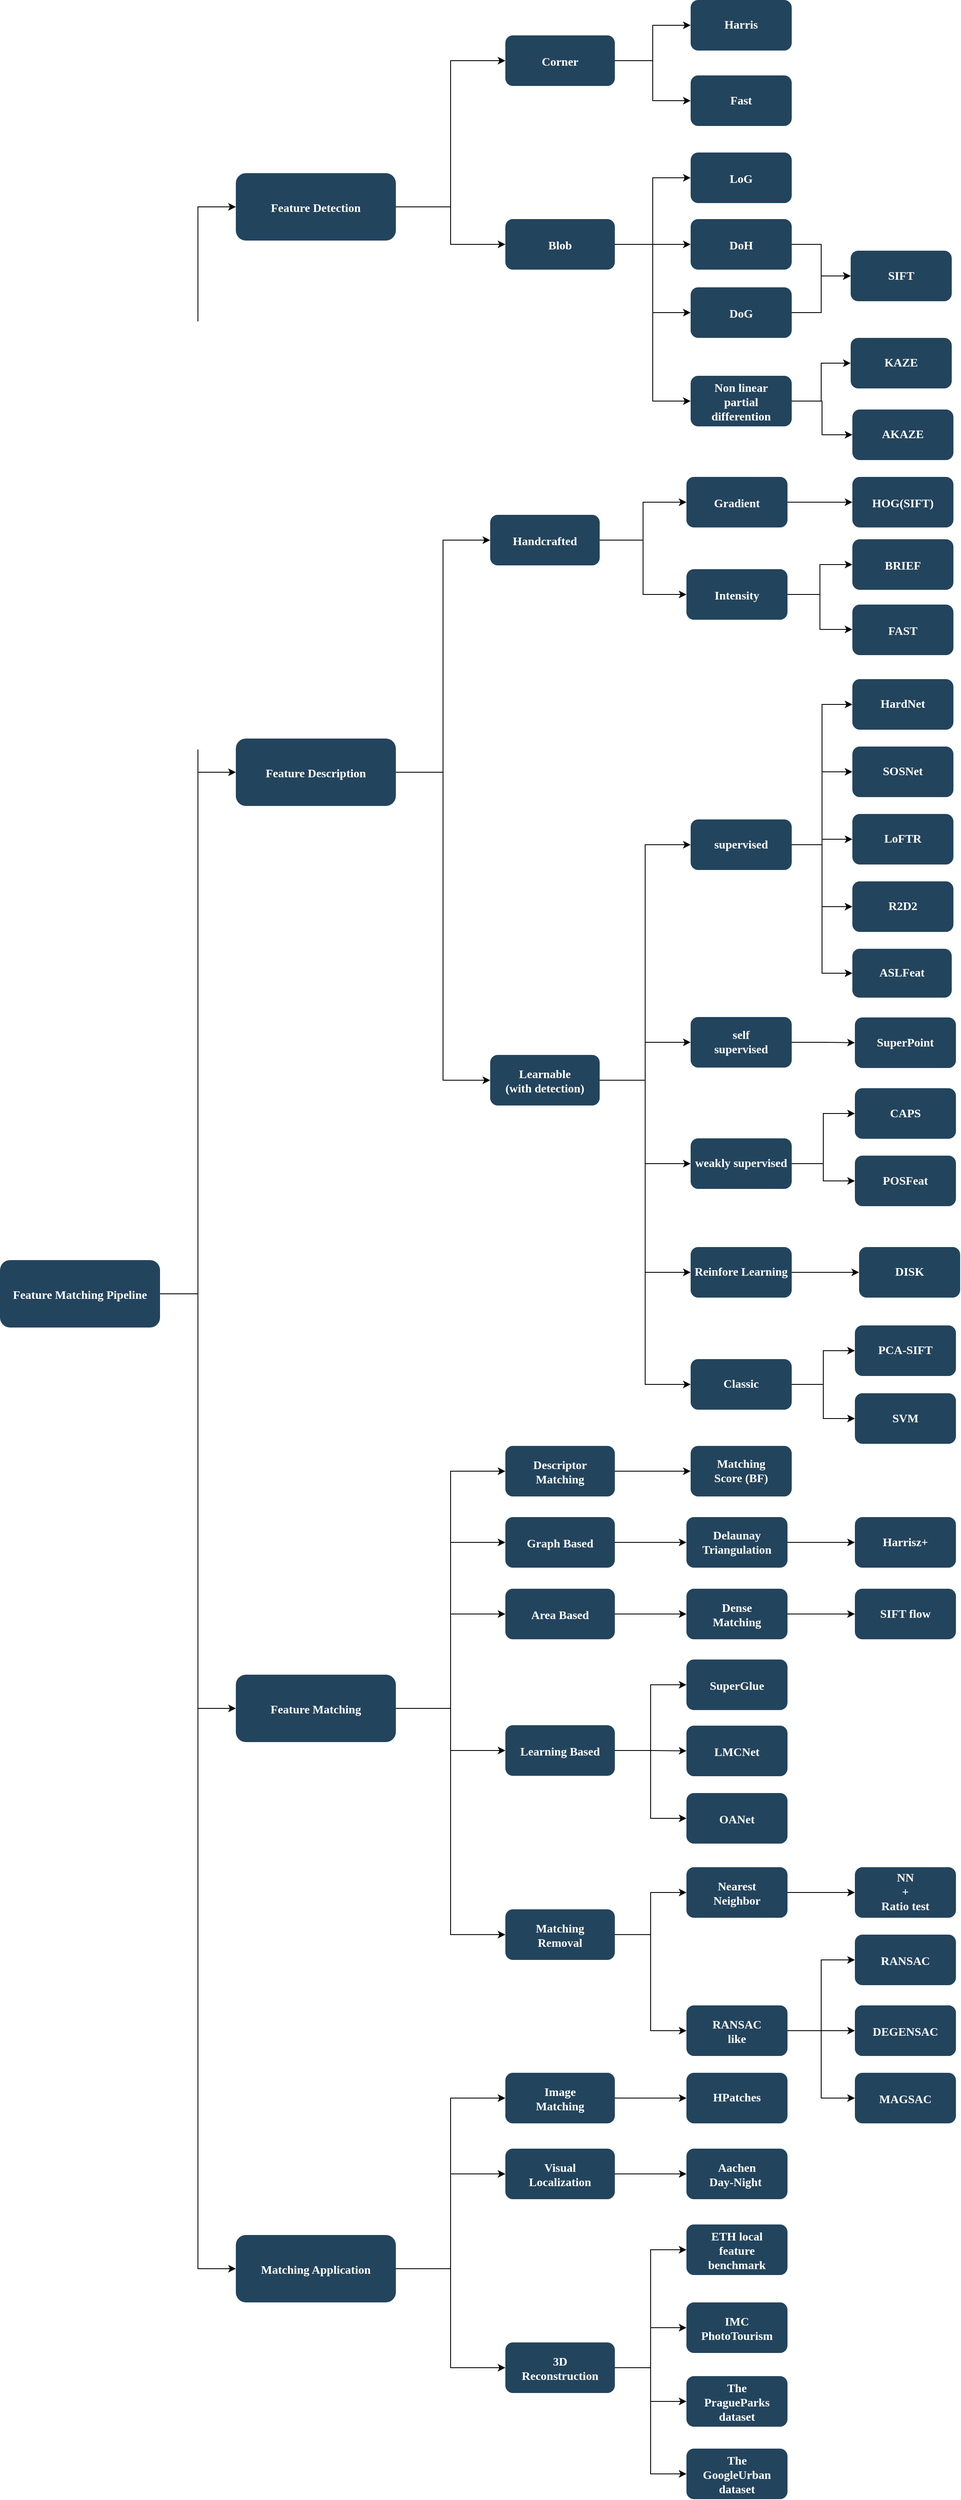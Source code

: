 <mxfile version="20.2.7" type="github">
  <diagram name="Page-1" id="2c0d36ab-eaac-3732-788b-9136903baeff">
    <mxGraphModel dx="2164" dy="2478.5" grid="1" gridSize="10" guides="1" tooltips="1" connect="1" arrows="1" fold="1" page="1" pageScale="1.5" pageWidth="1169" pageHeight="827" background="none" math="0" shadow="0">
      <root>
        <mxCell id="0" />
        <mxCell id="1" parent="0" />
        <mxCell id="2" value="Feature Matching Pipeline" style="rounded=1;fillColor=#23445D;gradientColor=none;strokeColor=none;fontColor=#FFFFFF;fontStyle=1;fontFamily=Tahoma;fontSize=14" parent="1" vertex="1">
          <mxGeometry x="20" y="539.5" width="190" height="80" as="geometry" />
        </mxCell>
        <mxCell id="4" value="Matching Application" style="rounded=1;fillColor=#23445D;gradientColor=none;strokeColor=none;fontColor=#FFFFFF;fontStyle=1;fontFamily=Tahoma;fontSize=14" parent="1" vertex="1">
          <mxGeometry x="300.0" y="1696.5" width="190" height="80" as="geometry" />
        </mxCell>
        <mxCell id="t-VMR0GG_KnrDWbs549v-189" style="edgeStyle=orthogonalEdgeStyle;rounded=0;orthogonalLoop=1;jettySize=auto;html=1;exitX=1;exitY=0.5;exitDx=0;exitDy=0;entryX=0;entryY=0.5;entryDx=0;entryDy=0;" edge="1" parent="1" source="10" target="t-VMR0GG_KnrDWbs549v-181">
          <mxGeometry relative="1" as="geometry" />
        </mxCell>
        <mxCell id="10" value="Feature Matching" style="rounded=1;fillColor=#23445D;gradientColor=none;strokeColor=none;fontColor=#FFFFFF;fontStyle=1;fontFamily=Tahoma;fontSize=14" parent="1" vertex="1">
          <mxGeometry x="300" y="1031.5" width="190" height="80" as="geometry" />
        </mxCell>
        <mxCell id="t-VMR0GG_KnrDWbs549v-108" style="edgeStyle=orthogonalEdgeStyle;rounded=0;orthogonalLoop=1;jettySize=auto;html=1;exitX=1;exitY=0.5;exitDx=0;exitDy=0;entryX=0;entryY=0.5;entryDx=0;entryDy=0;" edge="1" parent="1" source="12" target="30">
          <mxGeometry relative="1" as="geometry" />
        </mxCell>
        <mxCell id="12" value="Feature Description" style="rounded=1;fillColor=#23445D;gradientColor=none;strokeColor=none;fontColor=#FFFFFF;fontStyle=1;fontFamily=Tahoma;fontSize=14" parent="1" vertex="1">
          <mxGeometry x="300.0" y="-79.5" width="190" height="80" as="geometry" />
        </mxCell>
        <mxCell id="t-VMR0GG_KnrDWbs549v-111" style="edgeStyle=orthogonalEdgeStyle;rounded=0;orthogonalLoop=1;jettySize=auto;html=1;exitX=1;exitY=0.5;exitDx=0;exitDy=0;entryX=0;entryY=0.5;entryDx=0;entryDy=0;" edge="1" parent="1" source="13" target="16">
          <mxGeometry relative="1" as="geometry" />
        </mxCell>
        <mxCell id="13" value="Feature Detection" style="rounded=1;fillColor=#23445D;gradientColor=none;strokeColor=none;fontColor=#FFFFFF;fontStyle=1;fontFamily=Tahoma;fontSize=14" parent="1" vertex="1">
          <mxGeometry x="300" y="-750.5" width="190" height="80" as="geometry" />
        </mxCell>
        <mxCell id="16" value="Corner" style="rounded=1;fillColor=#23445D;gradientColor=none;strokeColor=none;fontColor=#FFFFFF;fontStyle=1;fontFamily=Tahoma;fontSize=14" parent="1" vertex="1">
          <mxGeometry x="620" y="-914" width="130" height="60" as="geometry" />
        </mxCell>
        <mxCell id="t-VMR0GG_KnrDWbs549v-253" style="edgeStyle=orthogonalEdgeStyle;rounded=0;orthogonalLoop=1;jettySize=auto;html=1;exitX=1;exitY=0.5;exitDx=0;exitDy=0;entryX=0;entryY=0.5;entryDx=0;entryDy=0;" edge="1" parent="1" source="17" target="t-VMR0GG_KnrDWbs549v-252">
          <mxGeometry relative="1" as="geometry" />
        </mxCell>
        <mxCell id="17" value="Blob" style="rounded=1;fillColor=#23445D;gradientColor=none;strokeColor=none;fontColor=#FFFFFF;fontStyle=1;fontFamily=Tahoma;fontSize=14" parent="1" vertex="1">
          <mxGeometry x="620" y="-696" width="130" height="60" as="geometry" />
        </mxCell>
        <mxCell id="30" value="Handcrafted" style="rounded=1;fillColor=#23445D;gradientColor=none;strokeColor=none;fontColor=#FFFFFF;fontStyle=1;fontFamily=Tahoma;fontSize=14" parent="1" vertex="1">
          <mxGeometry x="602" y="-345" width="130" height="60" as="geometry" />
        </mxCell>
        <mxCell id="t-VMR0GG_KnrDWbs549v-174" style="edgeStyle=orthogonalEdgeStyle;rounded=0;orthogonalLoop=1;jettySize=auto;html=1;exitX=1;exitY=0.5;exitDx=0;exitDy=0;entryX=0;entryY=0.5;entryDx=0;entryDy=0;" edge="1" parent="1" source="31" target="t-VMR0GG_KnrDWbs549v-168">
          <mxGeometry relative="1" as="geometry" />
        </mxCell>
        <mxCell id="t-VMR0GG_KnrDWbs549v-208" style="edgeStyle=orthogonalEdgeStyle;rounded=0;orthogonalLoop=1;jettySize=auto;html=1;exitX=1;exitY=0.5;exitDx=0;exitDy=0;entryX=0;entryY=0.5;entryDx=0;entryDy=0;" edge="1" parent="1" source="31" target="t-VMR0GG_KnrDWbs549v-207">
          <mxGeometry relative="1" as="geometry" />
        </mxCell>
        <mxCell id="t-VMR0GG_KnrDWbs549v-245" style="edgeStyle=orthogonalEdgeStyle;rounded=0;orthogonalLoop=1;jettySize=auto;html=1;exitX=1;exitY=0.5;exitDx=0;exitDy=0;entryX=0;entryY=0.5;entryDx=0;entryDy=0;" edge="1" parent="1" source="31" target="t-VMR0GG_KnrDWbs549v-244">
          <mxGeometry relative="1" as="geometry" />
        </mxCell>
        <mxCell id="31" value="Learnable&#xa;(with detection)" style="rounded=1;fillColor=#23445D;gradientColor=none;strokeColor=none;fontColor=#FFFFFF;fontStyle=1;fontFamily=Tahoma;fontSize=14" parent="1" vertex="1">
          <mxGeometry x="602" y="296" width="130" height="60" as="geometry" />
        </mxCell>
        <mxCell id="t-VMR0GG_KnrDWbs549v-176" value="" style="edgeStyle=orthogonalEdgeStyle;rounded=0;orthogonalLoop=1;jettySize=auto;html=1;" edge="1" parent="1" source="32" target="t-VMR0GG_KnrDWbs549v-175">
          <mxGeometry relative="1" as="geometry" />
        </mxCell>
        <mxCell id="32" value="Descriptor&#xa;Matching" style="rounded=1;fillColor=#23445D;gradientColor=none;strokeColor=none;fontColor=#FFFFFF;fontStyle=1;fontFamily=Tahoma;fontSize=14" parent="1" vertex="1">
          <mxGeometry x="620" y="760" width="130" height="60" as="geometry" />
        </mxCell>
        <mxCell id="t-VMR0GG_KnrDWbs549v-178" value="" style="edgeStyle=orthogonalEdgeStyle;rounded=0;orthogonalLoop=1;jettySize=auto;html=1;" edge="1" parent="1" source="t-VMR0GG_KnrDWbs549v-103" target="t-VMR0GG_KnrDWbs549v-177">
          <mxGeometry relative="1" as="geometry" />
        </mxCell>
        <mxCell id="t-VMR0GG_KnrDWbs549v-103" value="Graph Based" style="rounded=1;fillColor=#23445D;gradientColor=none;strokeColor=none;fontColor=#FFFFFF;fontStyle=1;fontFamily=Tahoma;fontSize=14" vertex="1" parent="1">
          <mxGeometry x="620" y="844.5" width="130" height="60" as="geometry" />
        </mxCell>
        <mxCell id="t-VMR0GG_KnrDWbs549v-180" value="" style="edgeStyle=orthogonalEdgeStyle;rounded=0;orthogonalLoop=1;jettySize=auto;html=1;" edge="1" parent="1" source="t-VMR0GG_KnrDWbs549v-104" target="t-VMR0GG_KnrDWbs549v-179">
          <mxGeometry relative="1" as="geometry" />
        </mxCell>
        <mxCell id="t-VMR0GG_KnrDWbs549v-104" value="Area Based" style="rounded=1;fillColor=#23445D;gradientColor=none;strokeColor=none;fontColor=#FFFFFF;fontStyle=1;fontFamily=Tahoma;fontSize=14" vertex="1" parent="1">
          <mxGeometry x="620" y="929.5" width="130" height="60" as="geometry" />
        </mxCell>
        <mxCell id="t-VMR0GG_KnrDWbs549v-106" value="" style="edgeStyle=elbowEdgeStyle;elbow=horizontal;endArrow=classic;html=1;rounded=0;exitX=1;exitY=0.5;exitDx=0;exitDy=0;entryX=0;entryY=0.5;entryDx=0;entryDy=0;" edge="1" parent="1" source="12" target="31">
          <mxGeometry width="50" height="50" relative="1" as="geometry">
            <mxPoint x="590" y="455" as="sourcePoint" />
            <mxPoint x="640" y="405" as="targetPoint" />
          </mxGeometry>
        </mxCell>
        <mxCell id="t-VMR0GG_KnrDWbs549v-115" value="" style="edgeStyle=elbowEdgeStyle;elbow=horizontal;endArrow=classic;html=1;rounded=0;exitX=1;exitY=0.5;exitDx=0;exitDy=0;entryX=0;entryY=0.5;entryDx=0;entryDy=0;" edge="1" parent="1" source="13" target="17">
          <mxGeometry width="50" height="50" relative="1" as="geometry">
            <mxPoint x="590" y="-119.5" as="sourcePoint" />
            <mxPoint x="640" y="-169.5" as="targetPoint" />
          </mxGeometry>
        </mxCell>
        <mxCell id="t-VMR0GG_KnrDWbs549v-117" value="" style="edgeStyle=elbowEdgeStyle;elbow=horizontal;endArrow=classic;html=1;rounded=0;exitX=1;exitY=0.5;exitDx=0;exitDy=0;entryX=0;entryY=0.5;entryDx=0;entryDy=0;" edge="1" parent="1" source="2" target="4">
          <mxGeometry width="50" height="50" relative="1" as="geometry">
            <mxPoint x="590" y="680" as="sourcePoint" />
            <mxPoint x="640" y="630" as="targetPoint" />
          </mxGeometry>
        </mxCell>
        <mxCell id="t-VMR0GG_KnrDWbs549v-119" value="" style="edgeStyle=elbowEdgeStyle;elbow=horizontal;endArrow=classic;html=1;rounded=0;exitX=1;exitY=0.5;exitDx=0;exitDy=0;entryX=0;entryY=0.5;entryDx=0;entryDy=0;" edge="1" parent="1" source="2" target="10">
          <mxGeometry width="50" height="50" relative="1" as="geometry">
            <mxPoint x="590" y="680" as="sourcePoint" />
            <mxPoint x="640" y="630" as="targetPoint" />
          </mxGeometry>
        </mxCell>
        <mxCell id="t-VMR0GG_KnrDWbs549v-120" value="" style="edgeStyle=elbowEdgeStyle;elbow=horizontal;endArrow=classic;html=1;rounded=0;exitX=1;exitY=0.5;exitDx=0;exitDy=0;entryX=0;entryY=0.5;entryDx=0;entryDy=0;" edge="1" parent="1" source="2" target="12">
          <mxGeometry width="50" height="50" relative="1" as="geometry">
            <mxPoint x="590" y="680" as="sourcePoint" />
            <mxPoint x="640" y="630" as="targetPoint" />
          </mxGeometry>
        </mxCell>
        <mxCell id="t-VMR0GG_KnrDWbs549v-121" value="" style="edgeStyle=elbowEdgeStyle;elbow=horizontal;endArrow=classic;html=1;rounded=0;exitX=1;exitY=0.5;exitDx=0;exitDy=0;entryX=0;entryY=0.5;entryDx=0;entryDy=0;" edge="1" parent="1" source="2" target="13">
          <mxGeometry width="50" height="50" relative="1" as="geometry">
            <mxPoint x="590" y="230" as="sourcePoint" />
            <mxPoint x="640" y="180" as="targetPoint" />
          </mxGeometry>
        </mxCell>
        <mxCell id="t-VMR0GG_KnrDWbs549v-122" value="" style="edgeStyle=elbowEdgeStyle;elbow=horizontal;endArrow=classic;html=1;rounded=0;exitX=1;exitY=0.5;exitDx=0;exitDy=0;entryX=0;entryY=0.5;entryDx=0;entryDy=0;" edge="1" parent="1" source="10" target="32">
          <mxGeometry width="50" height="50" relative="1" as="geometry">
            <mxPoint x="590" y="1032.5" as="sourcePoint" />
            <mxPoint x="640" y="982.5" as="targetPoint" />
          </mxGeometry>
        </mxCell>
        <mxCell id="t-VMR0GG_KnrDWbs549v-123" value="" style="edgeStyle=elbowEdgeStyle;elbow=horizontal;endArrow=classic;html=1;rounded=0;exitX=1;exitY=0.5;exitDx=0;exitDy=0;entryX=0;entryY=0.5;entryDx=0;entryDy=0;" edge="1" parent="1" source="10" target="t-VMR0GG_KnrDWbs549v-103">
          <mxGeometry width="50" height="50" relative="1" as="geometry">
            <mxPoint x="590" y="1032.5" as="sourcePoint" />
            <mxPoint x="640" y="982.5" as="targetPoint" />
          </mxGeometry>
        </mxCell>
        <mxCell id="t-VMR0GG_KnrDWbs549v-125" value="" style="edgeStyle=elbowEdgeStyle;elbow=horizontal;endArrow=classic;html=1;rounded=0;exitX=1;exitY=0.5;exitDx=0;exitDy=0;entryX=0;entryY=0.5;entryDx=0;entryDy=0;" edge="1" parent="1" source="10" target="t-VMR0GG_KnrDWbs549v-104">
          <mxGeometry width="50" height="50" relative="1" as="geometry">
            <mxPoint x="590" y="1032.5" as="sourcePoint" />
            <mxPoint x="640" y="982.5" as="targetPoint" />
          </mxGeometry>
        </mxCell>
        <mxCell id="t-VMR0GG_KnrDWbs549v-126" value="" style="edgeStyle=elbowEdgeStyle;elbow=horizontal;endArrow=classic;html=1;rounded=0;exitX=1;exitY=0.5;exitDx=0;exitDy=0;entryX=0;entryY=0.5;entryDx=0;entryDy=0;" edge="1" parent="1" source="10" target="t-VMR0GG_KnrDWbs549v-127">
          <mxGeometry width="50" height="50" relative="1" as="geometry">
            <mxPoint x="500" y="1081.5" as="sourcePoint" />
            <mxPoint x="630" y="1172.5" as="targetPoint" />
          </mxGeometry>
        </mxCell>
        <mxCell id="t-VMR0GG_KnrDWbs549v-192" style="edgeStyle=orthogonalEdgeStyle;rounded=0;orthogonalLoop=1;jettySize=auto;html=1;exitX=1;exitY=0.5;exitDx=0;exitDy=0;entryX=0;entryY=0.5;entryDx=0;entryDy=0;" edge="1" parent="1" source="t-VMR0GG_KnrDWbs549v-127" target="t-VMR0GG_KnrDWbs549v-191">
          <mxGeometry relative="1" as="geometry" />
        </mxCell>
        <mxCell id="t-VMR0GG_KnrDWbs549v-194" style="edgeStyle=orthogonalEdgeStyle;rounded=0;orthogonalLoop=1;jettySize=auto;html=1;exitX=1;exitY=0.5;exitDx=0;exitDy=0;entryX=0;entryY=0.5;entryDx=0;entryDy=0;" edge="1" parent="1" source="t-VMR0GG_KnrDWbs549v-127" target="t-VMR0GG_KnrDWbs549v-193">
          <mxGeometry relative="1" as="geometry" />
        </mxCell>
        <mxCell id="t-VMR0GG_KnrDWbs549v-214" style="edgeStyle=orthogonalEdgeStyle;rounded=0;orthogonalLoop=1;jettySize=auto;html=1;exitX=1;exitY=0.5;exitDx=0;exitDy=0;entryX=0;entryY=0.5;entryDx=0;entryDy=0;" edge="1" parent="1" source="t-VMR0GG_KnrDWbs549v-127" target="t-VMR0GG_KnrDWbs549v-213">
          <mxGeometry relative="1" as="geometry" />
        </mxCell>
        <mxCell id="t-VMR0GG_KnrDWbs549v-127" value="Learning Based" style="rounded=1;fillColor=#23445D;gradientColor=none;strokeColor=none;fontColor=#FFFFFF;fontStyle=1;fontFamily=Tahoma;fontSize=14" vertex="1" parent="1">
          <mxGeometry x="620" y="1091.5" width="130" height="60" as="geometry" />
        </mxCell>
        <mxCell id="t-VMR0GG_KnrDWbs549v-196" value="" style="edgeStyle=orthogonalEdgeStyle;rounded=0;orthogonalLoop=1;jettySize=auto;html=1;" edge="1" parent="1" source="t-VMR0GG_KnrDWbs549v-129" target="t-VMR0GG_KnrDWbs549v-195">
          <mxGeometry relative="1" as="geometry" />
        </mxCell>
        <mxCell id="t-VMR0GG_KnrDWbs549v-129" value="Image&#xa;Matching" style="rounded=1;fillColor=#23445D;gradientColor=none;strokeColor=none;fontColor=#FFFFFF;fontStyle=1;fontFamily=Tahoma;fontSize=14" vertex="1" parent="1">
          <mxGeometry x="620" y="1504" width="130" height="60" as="geometry" />
        </mxCell>
        <mxCell id="t-VMR0GG_KnrDWbs549v-198" style="edgeStyle=orthogonalEdgeStyle;rounded=0;orthogonalLoop=1;jettySize=auto;html=1;exitX=1;exitY=0.5;exitDx=0;exitDy=0;entryX=0;entryY=0.5;entryDx=0;entryDy=0;" edge="1" parent="1" source="t-VMR0GG_KnrDWbs549v-130" target="t-VMR0GG_KnrDWbs549v-197">
          <mxGeometry relative="1" as="geometry" />
        </mxCell>
        <mxCell id="t-VMR0GG_KnrDWbs549v-130" value="Visual&#xa;Localization" style="rounded=1;fillColor=#23445D;gradientColor=none;strokeColor=none;fontColor=#FFFFFF;fontStyle=1;fontFamily=Tahoma;fontSize=14" vertex="1" parent="1">
          <mxGeometry x="620" y="1594" width="130" height="60" as="geometry" />
        </mxCell>
        <mxCell id="t-VMR0GG_KnrDWbs549v-203" style="edgeStyle=orthogonalEdgeStyle;rounded=0;orthogonalLoop=1;jettySize=auto;html=1;exitX=1;exitY=0.5;exitDx=0;exitDy=0;entryX=0;entryY=0.5;entryDx=0;entryDy=0;" edge="1" parent="1" source="t-VMR0GG_KnrDWbs549v-131" target="t-VMR0GG_KnrDWbs549v-199">
          <mxGeometry relative="1" as="geometry" />
        </mxCell>
        <mxCell id="t-VMR0GG_KnrDWbs549v-204" style="edgeStyle=orthogonalEdgeStyle;rounded=0;orthogonalLoop=1;jettySize=auto;html=1;exitX=1;exitY=0.5;exitDx=0;exitDy=0;entryX=0;entryY=0.5;entryDx=0;entryDy=0;" edge="1" parent="1" source="t-VMR0GG_KnrDWbs549v-131" target="t-VMR0GG_KnrDWbs549v-200">
          <mxGeometry relative="1" as="geometry" />
        </mxCell>
        <mxCell id="t-VMR0GG_KnrDWbs549v-205" style="edgeStyle=orthogonalEdgeStyle;rounded=0;orthogonalLoop=1;jettySize=auto;html=1;exitX=1;exitY=0.5;exitDx=0;exitDy=0;entryX=0;entryY=0.5;entryDx=0;entryDy=0;" edge="1" parent="1" source="t-VMR0GG_KnrDWbs549v-131" target="t-VMR0GG_KnrDWbs549v-201">
          <mxGeometry relative="1" as="geometry" />
        </mxCell>
        <mxCell id="t-VMR0GG_KnrDWbs549v-206" style="edgeStyle=orthogonalEdgeStyle;rounded=0;orthogonalLoop=1;jettySize=auto;html=1;exitX=1;exitY=0.5;exitDx=0;exitDy=0;entryX=0;entryY=0.5;entryDx=0;entryDy=0;" edge="1" parent="1" source="t-VMR0GG_KnrDWbs549v-131" target="t-VMR0GG_KnrDWbs549v-202">
          <mxGeometry relative="1" as="geometry" />
        </mxCell>
        <mxCell id="t-VMR0GG_KnrDWbs549v-131" value="3D&#xa;Reconstruction" style="rounded=1;fillColor=#23445D;gradientColor=none;strokeColor=none;fontColor=#FFFFFF;fontStyle=1;fontFamily=Tahoma;fontSize=14" vertex="1" parent="1">
          <mxGeometry x="620" y="1824" width="130" height="60" as="geometry" />
        </mxCell>
        <mxCell id="t-VMR0GG_KnrDWbs549v-132" value="" style="edgeStyle=elbowEdgeStyle;elbow=horizontal;endArrow=classic;html=1;rounded=0;exitX=1;exitY=0.5;exitDx=0;exitDy=0;entryX=0;entryY=0.5;entryDx=0;entryDy=0;" edge="1" parent="1" source="4" target="t-VMR0GG_KnrDWbs549v-129">
          <mxGeometry width="50" height="50" relative="1" as="geometry">
            <mxPoint x="500" y="1435.5" as="sourcePoint" />
            <mxPoint x="630" y="1308" as="targetPoint" />
          </mxGeometry>
        </mxCell>
        <mxCell id="t-VMR0GG_KnrDWbs549v-133" value="" style="edgeStyle=elbowEdgeStyle;elbow=horizontal;endArrow=classic;html=1;rounded=0;exitX=1;exitY=0.5;exitDx=0;exitDy=0;entryX=0;entryY=0.5;entryDx=0;entryDy=0;" edge="1" parent="1" source="4" target="t-VMR0GG_KnrDWbs549v-130">
          <mxGeometry width="50" height="50" relative="1" as="geometry">
            <mxPoint x="500" y="1435.5" as="sourcePoint" />
            <mxPoint x="630" y="1392.5" as="targetPoint" />
          </mxGeometry>
        </mxCell>
        <mxCell id="t-VMR0GG_KnrDWbs549v-134" value="" style="edgeStyle=elbowEdgeStyle;elbow=horizontal;endArrow=classic;html=1;rounded=0;entryX=0;entryY=0.5;entryDx=0;entryDy=0;" edge="1" parent="1" source="4" target="t-VMR0GG_KnrDWbs549v-131">
          <mxGeometry width="50" height="50" relative="1" as="geometry">
            <mxPoint x="490" y="1876.5" as="sourcePoint" />
            <mxPoint x="630" y="1477.5" as="targetPoint" />
          </mxGeometry>
        </mxCell>
        <mxCell id="t-VMR0GG_KnrDWbs549v-137" value="Harris" style="whiteSpace=wrap;html=1;fontSize=14;fontFamily=Tahoma;fillColor=#23445D;strokeColor=none;fontColor=#FFFFFF;rounded=1;gradientColor=none;fontStyle=1;" vertex="1" parent="1">
          <mxGeometry x="840" y="-956" width="120" height="60" as="geometry" />
        </mxCell>
        <mxCell id="t-VMR0GG_KnrDWbs549v-139" value="LoG" style="rounded=1;fillColor=#23445D;gradientColor=none;strokeColor=none;fontColor=#FFFFFF;fontStyle=1;fontFamily=Tahoma;fontSize=14" vertex="1" parent="1">
          <mxGeometry x="840" y="-775" width="120" height="60" as="geometry" />
        </mxCell>
        <mxCell id="t-VMR0GG_KnrDWbs549v-143" value="Fast" style="whiteSpace=wrap;html=1;fontSize=14;fontFamily=Tahoma;fillColor=#23445D;strokeColor=none;fontColor=#FFFFFF;rounded=1;gradientColor=none;fontStyle=1;" vertex="1" parent="1">
          <mxGeometry x="840" y="-866.5" width="120" height="60" as="geometry" />
        </mxCell>
        <mxCell id="t-VMR0GG_KnrDWbs549v-144" value="" style="edgeStyle=elbowEdgeStyle;elbow=horizontal;endArrow=classic;html=1;rounded=0;entryX=0;entryY=0.5;entryDx=0;entryDy=0;exitX=1;exitY=0.5;exitDx=0;exitDy=0;" edge="1" parent="1" source="16" target="t-VMR0GG_KnrDWbs549v-137">
          <mxGeometry width="50" height="50" relative="1" as="geometry">
            <mxPoint x="750" y="-884" as="sourcePoint" />
            <mxPoint x="330" y="-496.5" as="targetPoint" />
          </mxGeometry>
        </mxCell>
        <mxCell id="t-VMR0GG_KnrDWbs549v-145" value="" style="edgeStyle=elbowEdgeStyle;elbow=horizontal;endArrow=classic;html=1;rounded=0;exitX=1;exitY=0.5;exitDx=0;exitDy=0;entryX=0;entryY=0.5;entryDx=0;entryDy=0;" edge="1" parent="1" source="16" target="t-VMR0GG_KnrDWbs549v-143">
          <mxGeometry width="50" height="50" relative="1" as="geometry">
            <mxPoint x="750" y="-876.5" as="sourcePoint" />
            <mxPoint x="850" y="-916" as="targetPoint" />
          </mxGeometry>
        </mxCell>
        <mxCell id="t-VMR0GG_KnrDWbs549v-230" value="" style="edgeStyle=orthogonalEdgeStyle;rounded=0;orthogonalLoop=1;jettySize=auto;html=1;" edge="1" parent="1" source="t-VMR0GG_KnrDWbs549v-146" target="t-VMR0GG_KnrDWbs549v-229">
          <mxGeometry relative="1" as="geometry" />
        </mxCell>
        <mxCell id="t-VMR0GG_KnrDWbs549v-146" value="DoG" style="rounded=1;fillColor=#23445D;gradientColor=none;strokeColor=none;fontColor=#FFFFFF;fontStyle=1;fontFamily=Tahoma;fontSize=14" vertex="1" parent="1">
          <mxGeometry x="840" y="-615" width="120" height="60" as="geometry" />
        </mxCell>
        <mxCell id="t-VMR0GG_KnrDWbs549v-231" style="edgeStyle=orthogonalEdgeStyle;rounded=0;orthogonalLoop=1;jettySize=auto;html=1;exitX=1;exitY=0.5;exitDx=0;exitDy=0;entryX=0;entryY=0.5;entryDx=0;entryDy=0;" edge="1" parent="1" source="t-VMR0GG_KnrDWbs549v-147" target="t-VMR0GG_KnrDWbs549v-229">
          <mxGeometry relative="1" as="geometry" />
        </mxCell>
        <mxCell id="t-VMR0GG_KnrDWbs549v-147" value="DoH" style="rounded=1;fillColor=#23445D;gradientColor=none;strokeColor=none;fontColor=#FFFFFF;fontStyle=1;fontFamily=Tahoma;fontSize=14" vertex="1" parent="1">
          <mxGeometry x="840" y="-696" width="120" height="60" as="geometry" />
        </mxCell>
        <mxCell id="t-VMR0GG_KnrDWbs549v-148" value="" style="edgeStyle=elbowEdgeStyle;elbow=horizontal;endArrow=classic;html=1;rounded=0;exitX=1;exitY=0.5;exitDx=0;exitDy=0;entryX=0;entryY=0.5;entryDx=0;entryDy=0;" edge="1" parent="1" source="17" target="t-VMR0GG_KnrDWbs549v-146">
          <mxGeometry width="50" height="50" relative="1" as="geometry">
            <mxPoint x="760" y="-670" as="sourcePoint" />
            <mxPoint x="850" y="-622.5" as="targetPoint" />
          </mxGeometry>
        </mxCell>
        <mxCell id="t-VMR0GG_KnrDWbs549v-149" value="" style="edgeStyle=elbowEdgeStyle;elbow=horizontal;endArrow=classic;html=1;rounded=0;exitX=1;exitY=0.5;exitDx=0;exitDy=0;entryX=0;entryY=0.5;entryDx=0;entryDy=0;" edge="1" parent="1" source="17" target="t-VMR0GG_KnrDWbs549v-139">
          <mxGeometry width="50" height="50" relative="1" as="geometry">
            <mxPoint x="760" y="-656" as="sourcePoint" />
            <mxPoint x="850" y="-575" as="targetPoint" />
          </mxGeometry>
        </mxCell>
        <mxCell id="t-VMR0GG_KnrDWbs549v-150" value="" style="edgeStyle=elbowEdgeStyle;elbow=horizontal;endArrow=classic;html=1;rounded=0;exitX=1;exitY=0.5;exitDx=0;exitDy=0;entryX=0;entryY=0.5;entryDx=0;entryDy=0;" edge="1" parent="1" source="17" target="t-VMR0GG_KnrDWbs549v-147">
          <mxGeometry width="50" height="50" relative="1" as="geometry">
            <mxPoint x="760" y="-656" as="sourcePoint" />
            <mxPoint x="850" y="-735" as="targetPoint" />
          </mxGeometry>
        </mxCell>
        <mxCell id="t-VMR0GG_KnrDWbs549v-156" value="HOG(SIFT)" style="rounded=1;fillColor=#23445D;gradientColor=none;strokeColor=none;fontColor=#FFFFFF;fontStyle=1;fontFamily=Tahoma;fontSize=14" vertex="1" parent="1">
          <mxGeometry x="1032" y="-390" width="120" height="60" as="geometry" />
        </mxCell>
        <mxCell id="t-VMR0GG_KnrDWbs549v-157" value="Intensity" style="rounded=1;fillColor=#23445D;gradientColor=none;strokeColor=none;fontColor=#FFFFFF;fontStyle=1;fontFamily=Tahoma;fontSize=14" vertex="1" parent="1">
          <mxGeometry x="835" y="-280.5" width="120" height="60" as="geometry" />
        </mxCell>
        <mxCell id="t-VMR0GG_KnrDWbs549v-158" value="Gradient" style="rounded=1;fillColor=#23445D;gradientColor=none;strokeColor=none;fontColor=#FFFFFF;fontStyle=1;fontFamily=Tahoma;fontSize=14" vertex="1" parent="1">
          <mxGeometry x="835" y="-390" width="120" height="60" as="geometry" />
        </mxCell>
        <mxCell id="t-VMR0GG_KnrDWbs549v-159" value="FAST" style="rounded=1;fillColor=#23445D;gradientColor=none;strokeColor=none;fontColor=#FFFFFF;fontStyle=1;fontFamily=Tahoma;fontSize=14" vertex="1" parent="1">
          <mxGeometry x="1032" y="-238.5" width="120" height="60" as="geometry" />
        </mxCell>
        <mxCell id="t-VMR0GG_KnrDWbs549v-160" value="" style="edgeStyle=elbowEdgeStyle;elbow=horizontal;endArrow=classic;html=1;rounded=0;exitX=1;exitY=0.5;exitDx=0;exitDy=0;entryX=0;entryY=0.5;entryDx=0;entryDy=0;" edge="1" parent="1" source="30" target="t-VMR0GG_KnrDWbs549v-158">
          <mxGeometry width="50" height="50" relative="1" as="geometry">
            <mxPoint x="742" y="-529" as="sourcePoint" />
            <mxPoint x="832" y="-450" as="targetPoint" />
          </mxGeometry>
        </mxCell>
        <mxCell id="t-VMR0GG_KnrDWbs549v-161" value="" style="edgeStyle=elbowEdgeStyle;elbow=horizontal;endArrow=classic;html=1;rounded=0;exitX=1;exitY=0.5;exitDx=0;exitDy=0;entryX=0;entryY=0.5;entryDx=0;entryDy=0;" edge="1" parent="1" source="30" target="t-VMR0GG_KnrDWbs549v-157">
          <mxGeometry width="50" height="50" relative="1" as="geometry">
            <mxPoint x="742" y="-290" as="sourcePoint" />
            <mxPoint x="832" y="-340" as="targetPoint" />
          </mxGeometry>
        </mxCell>
        <mxCell id="t-VMR0GG_KnrDWbs549v-162" value="" style="edgeStyle=elbowEdgeStyle;elbow=horizontal;endArrow=classic;html=1;rounded=0;exitX=1;exitY=0.5;exitDx=0;exitDy=0;" edge="1" parent="1" source="t-VMR0GG_KnrDWbs549v-157">
          <mxGeometry width="50" height="50" relative="1" as="geometry">
            <mxPoint x="962" y="-240" as="sourcePoint" />
            <mxPoint x="1032" y="-209" as="targetPoint" />
          </mxGeometry>
        </mxCell>
        <mxCell id="t-VMR0GG_KnrDWbs549v-163" value="" style="edgeStyle=elbowEdgeStyle;elbow=horizontal;endArrow=classic;html=1;rounded=0;exitX=1;exitY=0.5;exitDx=0;exitDy=0;entryX=0;entryY=0.5;entryDx=0;entryDy=0;" edge="1" parent="1" source="t-VMR0GG_KnrDWbs549v-157" target="t-VMR0GG_KnrDWbs549v-164">
          <mxGeometry width="50" height="50" relative="1" as="geometry">
            <mxPoint x="972" y="-285.75" as="sourcePoint" />
            <mxPoint x="1062" y="-215.25" as="targetPoint" />
          </mxGeometry>
        </mxCell>
        <mxCell id="t-VMR0GG_KnrDWbs549v-164" value="BRIEF" style="rounded=1;fillColor=#23445D;gradientColor=none;strokeColor=none;fontColor=#FFFFFF;fontStyle=1;fontFamily=Tahoma;fontSize=14" vertex="1" parent="1">
          <mxGeometry x="1032" y="-316" width="120" height="60" as="geometry" />
        </mxCell>
        <mxCell id="t-VMR0GG_KnrDWbs549v-165" value="" style="edgeStyle=elbowEdgeStyle;elbow=horizontal;endArrow=classic;html=1;rounded=0;exitX=1;exitY=0.5;exitDx=0;exitDy=0;entryX=0;entryY=0.5;entryDx=0;entryDy=0;" edge="1" parent="1" source="t-VMR0GG_KnrDWbs549v-158" target="t-VMR0GG_KnrDWbs549v-156">
          <mxGeometry width="50" height="50" relative="1" as="geometry">
            <mxPoint x="952" y="-260.5" as="sourcePoint" />
            <mxPoint x="1042" y="-270" as="targetPoint" />
          </mxGeometry>
        </mxCell>
        <mxCell id="t-VMR0GG_KnrDWbs549v-234" style="edgeStyle=orthogonalEdgeStyle;rounded=0;orthogonalLoop=1;jettySize=auto;html=1;exitX=1;exitY=0.5;exitDx=0;exitDy=0;entryX=0;entryY=0.5;entryDx=0;entryDy=0;" edge="1" parent="1" source="t-VMR0GG_KnrDWbs549v-167" target="t-VMR0GG_KnrDWbs549v-232">
          <mxGeometry relative="1" as="geometry" />
        </mxCell>
        <mxCell id="t-VMR0GG_KnrDWbs549v-235" style="edgeStyle=orthogonalEdgeStyle;rounded=0;orthogonalLoop=1;jettySize=auto;html=1;exitX=1;exitY=0.5;exitDx=0;exitDy=0;entryX=0;entryY=0.5;entryDx=0;entryDy=0;" edge="1" parent="1" source="t-VMR0GG_KnrDWbs549v-167" target="t-VMR0GG_KnrDWbs549v-233">
          <mxGeometry relative="1" as="geometry" />
        </mxCell>
        <mxCell id="t-VMR0GG_KnrDWbs549v-241" style="edgeStyle=orthogonalEdgeStyle;rounded=0;orthogonalLoop=1;jettySize=auto;html=1;exitX=1;exitY=0.5;exitDx=0;exitDy=0;entryX=0;entryY=0.5;entryDx=0;entryDy=0;" edge="1" parent="1" source="t-VMR0GG_KnrDWbs549v-167" target="t-VMR0GG_KnrDWbs549v-240">
          <mxGeometry relative="1" as="geometry" />
        </mxCell>
        <mxCell id="t-VMR0GG_KnrDWbs549v-249" style="edgeStyle=orthogonalEdgeStyle;rounded=0;orthogonalLoop=1;jettySize=auto;html=1;exitX=1;exitY=0.5;exitDx=0;exitDy=0;entryX=0;entryY=0.5;entryDx=0;entryDy=0;" edge="1" parent="1" source="t-VMR0GG_KnrDWbs549v-167" target="t-VMR0GG_KnrDWbs549v-248">
          <mxGeometry relative="1" as="geometry" />
        </mxCell>
        <mxCell id="t-VMR0GG_KnrDWbs549v-251" style="edgeStyle=orthogonalEdgeStyle;rounded=0;orthogonalLoop=1;jettySize=auto;html=1;exitX=1;exitY=0.5;exitDx=0;exitDy=0;entryX=0;entryY=0.5;entryDx=0;entryDy=0;" edge="1" parent="1" source="t-VMR0GG_KnrDWbs549v-167" target="t-VMR0GG_KnrDWbs549v-250">
          <mxGeometry relative="1" as="geometry" />
        </mxCell>
        <mxCell id="t-VMR0GG_KnrDWbs549v-167" value="supervised" style="whiteSpace=wrap;html=1;fontSize=14;fontFamily=Tahoma;fillColor=#23445D;strokeColor=none;fontColor=#FFFFFF;rounded=1;gradientColor=none;fontStyle=1;" vertex="1" parent="1">
          <mxGeometry x="840" y="16.5" width="120" height="60" as="geometry" />
        </mxCell>
        <mxCell id="t-VMR0GG_KnrDWbs549v-237" style="edgeStyle=orthogonalEdgeStyle;rounded=0;orthogonalLoop=1;jettySize=auto;html=1;exitX=1;exitY=0.5;exitDx=0;exitDy=0;entryX=0;entryY=0.5;entryDx=0;entryDy=0;" edge="1" parent="1" source="t-VMR0GG_KnrDWbs549v-168" target="t-VMR0GG_KnrDWbs549v-236">
          <mxGeometry relative="1" as="geometry" />
        </mxCell>
        <mxCell id="t-VMR0GG_KnrDWbs549v-168" value="self&lt;br&gt;supervised" style="whiteSpace=wrap;html=1;fontSize=14;fontFamily=Tahoma;fillColor=#23445D;strokeColor=none;fontColor=#FFFFFF;rounded=1;gradientColor=none;fontStyle=1;" vertex="1" parent="1">
          <mxGeometry x="840" y="251" width="120" height="60" as="geometry" />
        </mxCell>
        <mxCell id="t-VMR0GG_KnrDWbs549v-242" style="edgeStyle=orthogonalEdgeStyle;rounded=0;orthogonalLoop=1;jettySize=auto;html=1;exitX=1;exitY=0.5;exitDx=0;exitDy=0;entryX=0;entryY=0.5;entryDx=0;entryDy=0;" edge="1" parent="1" source="t-VMR0GG_KnrDWbs549v-169" target="t-VMR0GG_KnrDWbs549v-238">
          <mxGeometry relative="1" as="geometry" />
        </mxCell>
        <mxCell id="t-VMR0GG_KnrDWbs549v-243" style="edgeStyle=orthogonalEdgeStyle;rounded=0;orthogonalLoop=1;jettySize=auto;html=1;exitX=1;exitY=0.5;exitDx=0;exitDy=0;entryX=0;entryY=0.5;entryDx=0;entryDy=0;" edge="1" parent="1" source="t-VMR0GG_KnrDWbs549v-169" target="t-VMR0GG_KnrDWbs549v-239">
          <mxGeometry relative="1" as="geometry" />
        </mxCell>
        <mxCell id="t-VMR0GG_KnrDWbs549v-169" value="weakly supervised" style="whiteSpace=wrap;html=1;fontSize=14;fontFamily=Tahoma;fillColor=#23445D;strokeColor=none;fontColor=#FFFFFF;rounded=1;gradientColor=none;fontStyle=1;" vertex="1" parent="1">
          <mxGeometry x="840" y="395" width="120" height="60" as="geometry" />
        </mxCell>
        <mxCell id="t-VMR0GG_KnrDWbs549v-170" value="" style="edgeStyle=elbowEdgeStyle;elbow=horizontal;endArrow=classic;html=1;rounded=0;exitX=1;exitY=0.5;exitDx=0;exitDy=0;entryX=0;entryY=0.5;entryDx=0;entryDy=0;" edge="1" parent="1" source="31" target="t-VMR0GG_KnrDWbs549v-169">
          <mxGeometry width="50" height="50" relative="1" as="geometry">
            <mxPoint x="745" y="107" as="sourcePoint" />
            <mxPoint x="835" y="171.5" as="targetPoint" />
          </mxGeometry>
        </mxCell>
        <mxCell id="t-VMR0GG_KnrDWbs549v-171" value="" style="edgeStyle=elbowEdgeStyle;elbow=horizontal;endArrow=classic;html=1;rounded=0;exitX=1;exitY=0.5;exitDx=0;exitDy=0;entryX=0;entryY=0.5;entryDx=0;entryDy=0;" edge="1" parent="1" source="31" target="t-VMR0GG_KnrDWbs549v-167">
          <mxGeometry width="50" height="50" relative="1" as="geometry">
            <mxPoint x="745" y="117" as="sourcePoint" />
            <mxPoint x="835" y="197" as="targetPoint" />
          </mxGeometry>
        </mxCell>
        <mxCell id="t-VMR0GG_KnrDWbs549v-175" value="Matching&lt;br&gt;Score (BF)" style="whiteSpace=wrap;html=1;fontSize=14;fontFamily=Tahoma;fillColor=#23445D;strokeColor=none;fontColor=#FFFFFF;rounded=1;gradientColor=none;fontStyle=1;" vertex="1" parent="1">
          <mxGeometry x="840" y="760" width="120" height="60" as="geometry" />
        </mxCell>
        <mxCell id="t-VMR0GG_KnrDWbs549v-218" value="" style="edgeStyle=orthogonalEdgeStyle;rounded=0;orthogonalLoop=1;jettySize=auto;html=1;" edge="1" parent="1" source="t-VMR0GG_KnrDWbs549v-177" target="t-VMR0GG_KnrDWbs549v-217">
          <mxGeometry relative="1" as="geometry" />
        </mxCell>
        <mxCell id="t-VMR0GG_KnrDWbs549v-177" value="Delaunay&lt;br&gt;Triangulation" style="whiteSpace=wrap;html=1;fontSize=14;fontFamily=Tahoma;fillColor=#23445D;strokeColor=none;fontColor=#FFFFFF;rounded=1;gradientColor=none;fontStyle=1;" vertex="1" parent="1">
          <mxGeometry x="835" y="844.5" width="120" height="60" as="geometry" />
        </mxCell>
        <mxCell id="t-VMR0GG_KnrDWbs549v-216" value="" style="edgeStyle=orthogonalEdgeStyle;rounded=0;orthogonalLoop=1;jettySize=auto;html=1;" edge="1" parent="1" source="t-VMR0GG_KnrDWbs549v-179" target="t-VMR0GG_KnrDWbs549v-215">
          <mxGeometry relative="1" as="geometry" />
        </mxCell>
        <mxCell id="t-VMR0GG_KnrDWbs549v-179" value="Dense&#xa;Matching" style="rounded=1;fillColor=#23445D;gradientColor=none;strokeColor=none;fontColor=#FFFFFF;fontStyle=1;fontFamily=Tahoma;fontSize=14" vertex="1" parent="1">
          <mxGeometry x="835" y="929.5" width="120" height="60" as="geometry" />
        </mxCell>
        <mxCell id="t-VMR0GG_KnrDWbs549v-190" style="edgeStyle=orthogonalEdgeStyle;rounded=0;orthogonalLoop=1;jettySize=auto;html=1;exitX=1;exitY=0.5;exitDx=0;exitDy=0;entryX=0;entryY=0.5;entryDx=0;entryDy=0;" edge="1" parent="1" source="t-VMR0GG_KnrDWbs549v-181" target="t-VMR0GG_KnrDWbs549v-183">
          <mxGeometry relative="1" as="geometry" />
        </mxCell>
        <mxCell id="t-VMR0GG_KnrDWbs549v-181" value="Matching&#xa;Removal" style="rounded=1;fillColor=#23445D;gradientColor=none;strokeColor=none;fontColor=#FFFFFF;fontStyle=1;fontFamily=Tahoma;fontSize=14" vertex="1" parent="1">
          <mxGeometry x="620" y="1310" width="130" height="60" as="geometry" />
        </mxCell>
        <mxCell id="t-VMR0GG_KnrDWbs549v-220" value="" style="edgeStyle=orthogonalEdgeStyle;rounded=0;orthogonalLoop=1;jettySize=auto;html=1;" edge="1" parent="1" source="t-VMR0GG_KnrDWbs549v-183" target="t-VMR0GG_KnrDWbs549v-219">
          <mxGeometry relative="1" as="geometry" />
        </mxCell>
        <mxCell id="t-VMR0GG_KnrDWbs549v-183" value="Nearest&#xa;Neighbor" style="rounded=1;fillColor=#23445D;gradientColor=none;strokeColor=none;fontColor=#FFFFFF;fontStyle=1;fontFamily=Tahoma;fontSize=14" vertex="1" parent="1">
          <mxGeometry x="835" y="1260" width="120" height="60" as="geometry" />
        </mxCell>
        <mxCell id="t-VMR0GG_KnrDWbs549v-222" value="" style="edgeStyle=orthogonalEdgeStyle;rounded=0;orthogonalLoop=1;jettySize=auto;html=1;entryX=0;entryY=0.5;entryDx=0;entryDy=0;" edge="1" parent="1" source="t-VMR0GG_KnrDWbs549v-187" target="t-VMR0GG_KnrDWbs549v-225">
          <mxGeometry relative="1" as="geometry" />
        </mxCell>
        <mxCell id="t-VMR0GG_KnrDWbs549v-224" style="edgeStyle=orthogonalEdgeStyle;rounded=0;orthogonalLoop=1;jettySize=auto;html=1;exitX=1;exitY=0.5;exitDx=0;exitDy=0;entryX=0;entryY=0.5;entryDx=0;entryDy=0;" edge="1" parent="1" source="t-VMR0GG_KnrDWbs549v-187" target="t-VMR0GG_KnrDWbs549v-223">
          <mxGeometry relative="1" as="geometry" />
        </mxCell>
        <mxCell id="t-VMR0GG_KnrDWbs549v-228" style="edgeStyle=orthogonalEdgeStyle;rounded=0;orthogonalLoop=1;jettySize=auto;html=1;exitX=1;exitY=0.5;exitDx=0;exitDy=0;entryX=0;entryY=0.5;entryDx=0;entryDy=0;" edge="1" parent="1" source="t-VMR0GG_KnrDWbs549v-187" target="t-VMR0GG_KnrDWbs549v-226">
          <mxGeometry relative="1" as="geometry" />
        </mxCell>
        <mxCell id="t-VMR0GG_KnrDWbs549v-187" value="RANSAC&#xa;like" style="rounded=1;fillColor=#23445D;gradientColor=none;strokeColor=none;fontColor=#FFFFFF;fontStyle=1;fontFamily=Tahoma;fontSize=14" vertex="1" parent="1">
          <mxGeometry x="835" y="1424" width="120" height="60" as="geometry" />
        </mxCell>
        <mxCell id="t-VMR0GG_KnrDWbs549v-188" value="" style="edgeStyle=orthogonalEdgeStyle;rounded=0;orthogonalLoop=1;jettySize=auto;html=1;exitX=1;exitY=0.5;exitDx=0;exitDy=0;entryX=0;entryY=0.5;entryDx=0;entryDy=0;" edge="1" parent="1" source="t-VMR0GG_KnrDWbs549v-181" target="t-VMR0GG_KnrDWbs549v-187">
          <mxGeometry relative="1" as="geometry">
            <mxPoint x="760" y="1383.5" as="sourcePoint" />
            <mxPoint x="840" y="1423.5" as="targetPoint" />
          </mxGeometry>
        </mxCell>
        <mxCell id="t-VMR0GG_KnrDWbs549v-191" value="SuperGlue" style="rounded=1;fillColor=#23445D;gradientColor=none;strokeColor=none;fontColor=#FFFFFF;fontStyle=1;fontFamily=Tahoma;fontSize=14" vertex="1" parent="1">
          <mxGeometry x="835" y="1013.5" width="120" height="60" as="geometry" />
        </mxCell>
        <mxCell id="t-VMR0GG_KnrDWbs549v-193" value="OANet" style="rounded=1;fillColor=#23445D;gradientColor=none;strokeColor=none;fontColor=#FFFFFF;fontStyle=1;fontFamily=Tahoma;fontSize=14" vertex="1" parent="1">
          <mxGeometry x="835" y="1172" width="120" height="60" as="geometry" />
        </mxCell>
        <mxCell id="t-VMR0GG_KnrDWbs549v-195" value="HPatches" style="whiteSpace=wrap;html=1;fontSize=14;fontFamily=Tahoma;fillColor=#23445D;strokeColor=none;fontColor=#FFFFFF;rounded=1;gradientColor=none;fontStyle=1;" vertex="1" parent="1">
          <mxGeometry x="835" y="1504" width="120" height="60" as="geometry" />
        </mxCell>
        <mxCell id="t-VMR0GG_KnrDWbs549v-197" value="Aachen&#xa;Day-Night " style="rounded=1;fillColor=#23445D;gradientColor=none;strokeColor=none;fontColor=#FFFFFF;fontStyle=1;fontFamily=Tahoma;fontSize=14" vertex="1" parent="1">
          <mxGeometry x="835" y="1594" width="120" height="60" as="geometry" />
        </mxCell>
        <mxCell id="t-VMR0GG_KnrDWbs549v-199" value="ETH local&#xa;feature&#xa;benchmark" style="rounded=1;fillColor=#23445D;gradientColor=none;strokeColor=none;fontColor=#FFFFFF;fontStyle=1;fontFamily=Tahoma;fontSize=14" vertex="1" parent="1">
          <mxGeometry x="835" y="1684" width="120" height="60" as="geometry" />
        </mxCell>
        <mxCell id="t-VMR0GG_KnrDWbs549v-200" value="IMC&#xa;PhotoTourism" style="rounded=1;fillColor=#23445D;gradientColor=none;strokeColor=none;fontColor=#FFFFFF;fontStyle=1;fontFamily=Tahoma;fontSize=14" vertex="1" parent="1">
          <mxGeometry x="835" y="1776.5" width="120" height="60" as="geometry" />
        </mxCell>
        <mxCell id="t-VMR0GG_KnrDWbs549v-201" value="The&#xa;PragueParks&#xa;dataset" style="rounded=1;fillColor=#23445D;gradientColor=none;strokeColor=none;fontColor=#FFFFFF;fontStyle=1;fontFamily=Tahoma;fontSize=14" vertex="1" parent="1">
          <mxGeometry x="835" y="1864" width="120" height="60" as="geometry" />
        </mxCell>
        <mxCell id="t-VMR0GG_KnrDWbs549v-202" value="The&#xa;GoogleUrban&#xa;dataset" style="rounded=1;fillColor=#23445D;gradientColor=none;strokeColor=none;fontColor=#FFFFFF;fontStyle=1;fontFamily=Tahoma;fontSize=14" vertex="1" parent="1">
          <mxGeometry x="835" y="1950" width="120" height="60" as="geometry" />
        </mxCell>
        <mxCell id="t-VMR0GG_KnrDWbs549v-210" value="" style="edgeStyle=orthogonalEdgeStyle;rounded=0;orthogonalLoop=1;jettySize=auto;html=1;" edge="1" parent="1" source="t-VMR0GG_KnrDWbs549v-207" target="t-VMR0GG_KnrDWbs549v-209">
          <mxGeometry relative="1" as="geometry" />
        </mxCell>
        <mxCell id="t-VMR0GG_KnrDWbs549v-212" style="edgeStyle=orthogonalEdgeStyle;rounded=0;orthogonalLoop=1;jettySize=auto;html=1;exitX=1;exitY=0.5;exitDx=0;exitDy=0;entryX=0;entryY=0.5;entryDx=0;entryDy=0;" edge="1" parent="1" source="t-VMR0GG_KnrDWbs549v-207" target="t-VMR0GG_KnrDWbs549v-211">
          <mxGeometry relative="1" as="geometry" />
        </mxCell>
        <mxCell id="t-VMR0GG_KnrDWbs549v-207" value="Classic" style="whiteSpace=wrap;html=1;fontSize=14;fontFamily=Tahoma;fillColor=#23445D;strokeColor=none;fontColor=#FFFFFF;rounded=1;gradientColor=none;fontStyle=1;" vertex="1" parent="1">
          <mxGeometry x="840" y="657" width="120" height="60" as="geometry" />
        </mxCell>
        <mxCell id="t-VMR0GG_KnrDWbs549v-209" value="PCA-SIFT" style="whiteSpace=wrap;html=1;fontSize=14;fontFamily=Tahoma;fillColor=#23445D;strokeColor=none;fontColor=#FFFFFF;rounded=1;gradientColor=none;fontStyle=1;" vertex="1" parent="1">
          <mxGeometry x="1035" y="617" width="120" height="60" as="geometry" />
        </mxCell>
        <mxCell id="t-VMR0GG_KnrDWbs549v-211" value="SVM" style="whiteSpace=wrap;html=1;fontSize=14;fontFamily=Tahoma;fillColor=#23445D;strokeColor=none;fontColor=#FFFFFF;rounded=1;gradientColor=none;fontStyle=1;" vertex="1" parent="1">
          <mxGeometry x="1035" y="697.5" width="120" height="60" as="geometry" />
        </mxCell>
        <mxCell id="t-VMR0GG_KnrDWbs549v-213" value="LMCNet" style="rounded=1;fillColor=#23445D;gradientColor=none;strokeColor=none;fontColor=#FFFFFF;fontStyle=1;fontFamily=Tahoma;fontSize=14" vertex="1" parent="1">
          <mxGeometry x="835" y="1092" width="120" height="60" as="geometry" />
        </mxCell>
        <mxCell id="t-VMR0GG_KnrDWbs549v-215" value="SIFT flow" style="whiteSpace=wrap;html=1;fontSize=14;fontFamily=Tahoma;fillColor=#23445D;strokeColor=none;fontColor=#FFFFFF;rounded=1;gradientColor=none;fontStyle=1;" vertex="1" parent="1">
          <mxGeometry x="1035" y="929.5" width="120" height="60" as="geometry" />
        </mxCell>
        <mxCell id="t-VMR0GG_KnrDWbs549v-217" value="Harrisz+" style="whiteSpace=wrap;html=1;fontSize=14;fontFamily=Tahoma;fillColor=#23445D;strokeColor=none;fontColor=#FFFFFF;rounded=1;gradientColor=none;fontStyle=1;" vertex="1" parent="1">
          <mxGeometry x="1035" y="844.5" width="120" height="60" as="geometry" />
        </mxCell>
        <mxCell id="t-VMR0GG_KnrDWbs549v-219" value="NN&lt;br&gt;+&lt;br&gt;Ratio test" style="whiteSpace=wrap;html=1;fontSize=14;fontFamily=Tahoma;fillColor=#23445D;strokeColor=none;fontColor=#FFFFFF;rounded=1;gradientColor=none;fontStyle=1;" vertex="1" parent="1">
          <mxGeometry x="1035" y="1260" width="120" height="60" as="geometry" />
        </mxCell>
        <mxCell id="t-VMR0GG_KnrDWbs549v-221" value="DEGENSAC" style="rounded=1;fillColor=#23445D;gradientColor=none;strokeColor=none;fontColor=#FFFFFF;fontStyle=1;fontFamily=Tahoma;fontSize=14" vertex="1" parent="1">
          <mxGeometry x="1035" y="1424" width="120" height="60" as="geometry" />
        </mxCell>
        <mxCell id="t-VMR0GG_KnrDWbs549v-223" value="MAGSAC" style="rounded=1;fillColor=#23445D;gradientColor=none;strokeColor=none;fontColor=#FFFFFF;fontStyle=1;fontFamily=Tahoma;fontSize=14" vertex="1" parent="1">
          <mxGeometry x="1035" y="1504" width="120" height="60" as="geometry" />
        </mxCell>
        <mxCell id="t-VMR0GG_KnrDWbs549v-225" value="DEGENSAC" style="rounded=1;fillColor=#23445D;gradientColor=none;strokeColor=none;fontColor=#FFFFFF;fontStyle=1;fontFamily=Tahoma;fontSize=14" vertex="1" parent="1">
          <mxGeometry x="1035" y="1424" width="120" height="60" as="geometry" />
        </mxCell>
        <mxCell id="t-VMR0GG_KnrDWbs549v-226" value="RANSAC" style="rounded=1;fillColor=#23445D;gradientColor=none;strokeColor=none;fontColor=#FFFFFF;fontStyle=1;fontFamily=Tahoma;fontSize=14" vertex="1" parent="1">
          <mxGeometry x="1035" y="1340" width="120" height="60" as="geometry" />
        </mxCell>
        <mxCell id="t-VMR0GG_KnrDWbs549v-229" value="SIFT" style="whiteSpace=wrap;html=1;fontSize=14;fontFamily=Tahoma;fillColor=#23445D;strokeColor=none;fontColor=#FFFFFF;rounded=1;gradientColor=none;fontStyle=1;" vertex="1" parent="1">
          <mxGeometry x="1030" y="-658.5" width="120" height="60" as="geometry" />
        </mxCell>
        <mxCell id="t-VMR0GG_KnrDWbs549v-232" value="HardNet" style="whiteSpace=wrap;html=1;fontSize=14;fontFamily=Tahoma;fillColor=#23445D;strokeColor=none;fontColor=#FFFFFF;rounded=1;gradientColor=none;fontStyle=1;" vertex="1" parent="1">
          <mxGeometry x="1032" y="-150" width="120" height="60" as="geometry" />
        </mxCell>
        <mxCell id="t-VMR0GG_KnrDWbs549v-233" value="SOSNet" style="whiteSpace=wrap;html=1;fontSize=14;fontFamily=Tahoma;fillColor=#23445D;strokeColor=none;fontColor=#FFFFFF;rounded=1;gradientColor=none;fontStyle=1;" vertex="1" parent="1">
          <mxGeometry x="1032" y="-70" width="120" height="60" as="geometry" />
        </mxCell>
        <mxCell id="t-VMR0GG_KnrDWbs549v-236" value="SuperPoint" style="whiteSpace=wrap;html=1;fontSize=14;fontFamily=Tahoma;fillColor=#23445D;strokeColor=none;fontColor=#FFFFFF;rounded=1;gradientColor=none;fontStyle=1;" vertex="1" parent="1">
          <mxGeometry x="1035" y="251.5" width="120" height="60" as="geometry" />
        </mxCell>
        <mxCell id="t-VMR0GG_KnrDWbs549v-238" value="CAPS" style="whiteSpace=wrap;html=1;fontSize=14;fontFamily=Tahoma;fillColor=#23445D;strokeColor=none;fontColor=#FFFFFF;rounded=1;gradientColor=none;fontStyle=1;" vertex="1" parent="1">
          <mxGeometry x="1035" y="335.5" width="120" height="60" as="geometry" />
        </mxCell>
        <mxCell id="t-VMR0GG_KnrDWbs549v-239" value="POSFeat" style="whiteSpace=wrap;html=1;fontSize=14;fontFamily=Tahoma;fillColor=#23445D;strokeColor=none;fontColor=#FFFFFF;rounded=1;gradientColor=none;fontStyle=1;" vertex="1" parent="1">
          <mxGeometry x="1035" y="415.5" width="120" height="60" as="geometry" />
        </mxCell>
        <mxCell id="t-VMR0GG_KnrDWbs549v-240" value="LoFTR" style="whiteSpace=wrap;html=1;fontSize=14;fontFamily=Tahoma;fillColor=#23445D;strokeColor=none;fontColor=#FFFFFF;rounded=1;gradientColor=none;fontStyle=1;" vertex="1" parent="1">
          <mxGeometry x="1032" y="10" width="120" height="60" as="geometry" />
        </mxCell>
        <mxCell id="t-VMR0GG_KnrDWbs549v-247" value="" style="edgeStyle=orthogonalEdgeStyle;rounded=0;orthogonalLoop=1;jettySize=auto;html=1;" edge="1" parent="1" source="t-VMR0GG_KnrDWbs549v-244" target="t-VMR0GG_KnrDWbs549v-246">
          <mxGeometry relative="1" as="geometry" />
        </mxCell>
        <mxCell id="t-VMR0GG_KnrDWbs549v-244" value="Reinfore Learning" style="whiteSpace=wrap;html=1;fontSize=14;fontFamily=Tahoma;fillColor=#23445D;strokeColor=none;fontColor=#FFFFFF;rounded=1;gradientColor=none;fontStyle=1;" vertex="1" parent="1">
          <mxGeometry x="840" y="524" width="120" height="60" as="geometry" />
        </mxCell>
        <mxCell id="t-VMR0GG_KnrDWbs549v-246" value="DISK" style="whiteSpace=wrap;html=1;fontSize=14;fontFamily=Tahoma;fillColor=#23445D;strokeColor=none;fontColor=#FFFFFF;rounded=1;gradientColor=none;fontStyle=1;" vertex="1" parent="1">
          <mxGeometry x="1040" y="524" width="120" height="60" as="geometry" />
        </mxCell>
        <mxCell id="t-VMR0GG_KnrDWbs549v-248" value="R2D2" style="whiteSpace=wrap;html=1;fontSize=14;fontFamily=Tahoma;fillColor=#23445D;strokeColor=none;fontColor=#FFFFFF;rounded=1;gradientColor=none;fontStyle=1;" vertex="1" parent="1">
          <mxGeometry x="1032" y="90" width="120" height="60" as="geometry" />
        </mxCell>
        <mxCell id="t-VMR0GG_KnrDWbs549v-250" value="ASLFeat" style="whiteSpace=wrap;html=1;fontSize=14;fontFamily=Tahoma;fillColor=#23445D;strokeColor=none;fontColor=#FFFFFF;rounded=1;gradientColor=none;fontStyle=1;" vertex="1" parent="1">
          <mxGeometry x="1032" y="170" width="118" height="58" as="geometry" />
        </mxCell>
        <mxCell id="t-VMR0GG_KnrDWbs549v-255" style="edgeStyle=orthogonalEdgeStyle;rounded=0;orthogonalLoop=1;jettySize=auto;html=1;exitX=1;exitY=0.5;exitDx=0;exitDy=0;entryX=0;entryY=0.5;entryDx=0;entryDy=0;" edge="1" parent="1" source="t-VMR0GG_KnrDWbs549v-252" target="t-VMR0GG_KnrDWbs549v-254">
          <mxGeometry relative="1" as="geometry" />
        </mxCell>
        <mxCell id="t-VMR0GG_KnrDWbs549v-257" style="edgeStyle=orthogonalEdgeStyle;rounded=0;orthogonalLoop=1;jettySize=auto;html=1;exitX=1;exitY=0.5;exitDx=0;exitDy=0;entryX=0;entryY=0.5;entryDx=0;entryDy=0;" edge="1" parent="1" source="t-VMR0GG_KnrDWbs549v-252" target="t-VMR0GG_KnrDWbs549v-256">
          <mxGeometry relative="1" as="geometry" />
        </mxCell>
        <mxCell id="t-VMR0GG_KnrDWbs549v-252" value="Non linear&#xa;partial&#xa;differention" style="rounded=1;fillColor=#23445D;gradientColor=none;strokeColor=none;fontColor=#FFFFFF;fontStyle=1;fontFamily=Tahoma;fontSize=14" vertex="1" parent="1">
          <mxGeometry x="840" y="-510" width="120" height="60" as="geometry" />
        </mxCell>
        <mxCell id="t-VMR0GG_KnrDWbs549v-254" value="KAZE" style="whiteSpace=wrap;html=1;fontSize=14;fontFamily=Tahoma;fillColor=#23445D;strokeColor=none;fontColor=#FFFFFF;rounded=1;gradientColor=none;fontStyle=1;" vertex="1" parent="1">
          <mxGeometry x="1030" y="-555" width="120" height="60" as="geometry" />
        </mxCell>
        <mxCell id="t-VMR0GG_KnrDWbs549v-256" value="AKAZE" style="whiteSpace=wrap;html=1;fontSize=14;fontFamily=Tahoma;fillColor=#23445D;strokeColor=none;fontColor=#FFFFFF;rounded=1;gradientColor=none;fontStyle=1;" vertex="1" parent="1">
          <mxGeometry x="1032" y="-470" width="120" height="60" as="geometry" />
        </mxCell>
      </root>
    </mxGraphModel>
  </diagram>
</mxfile>
